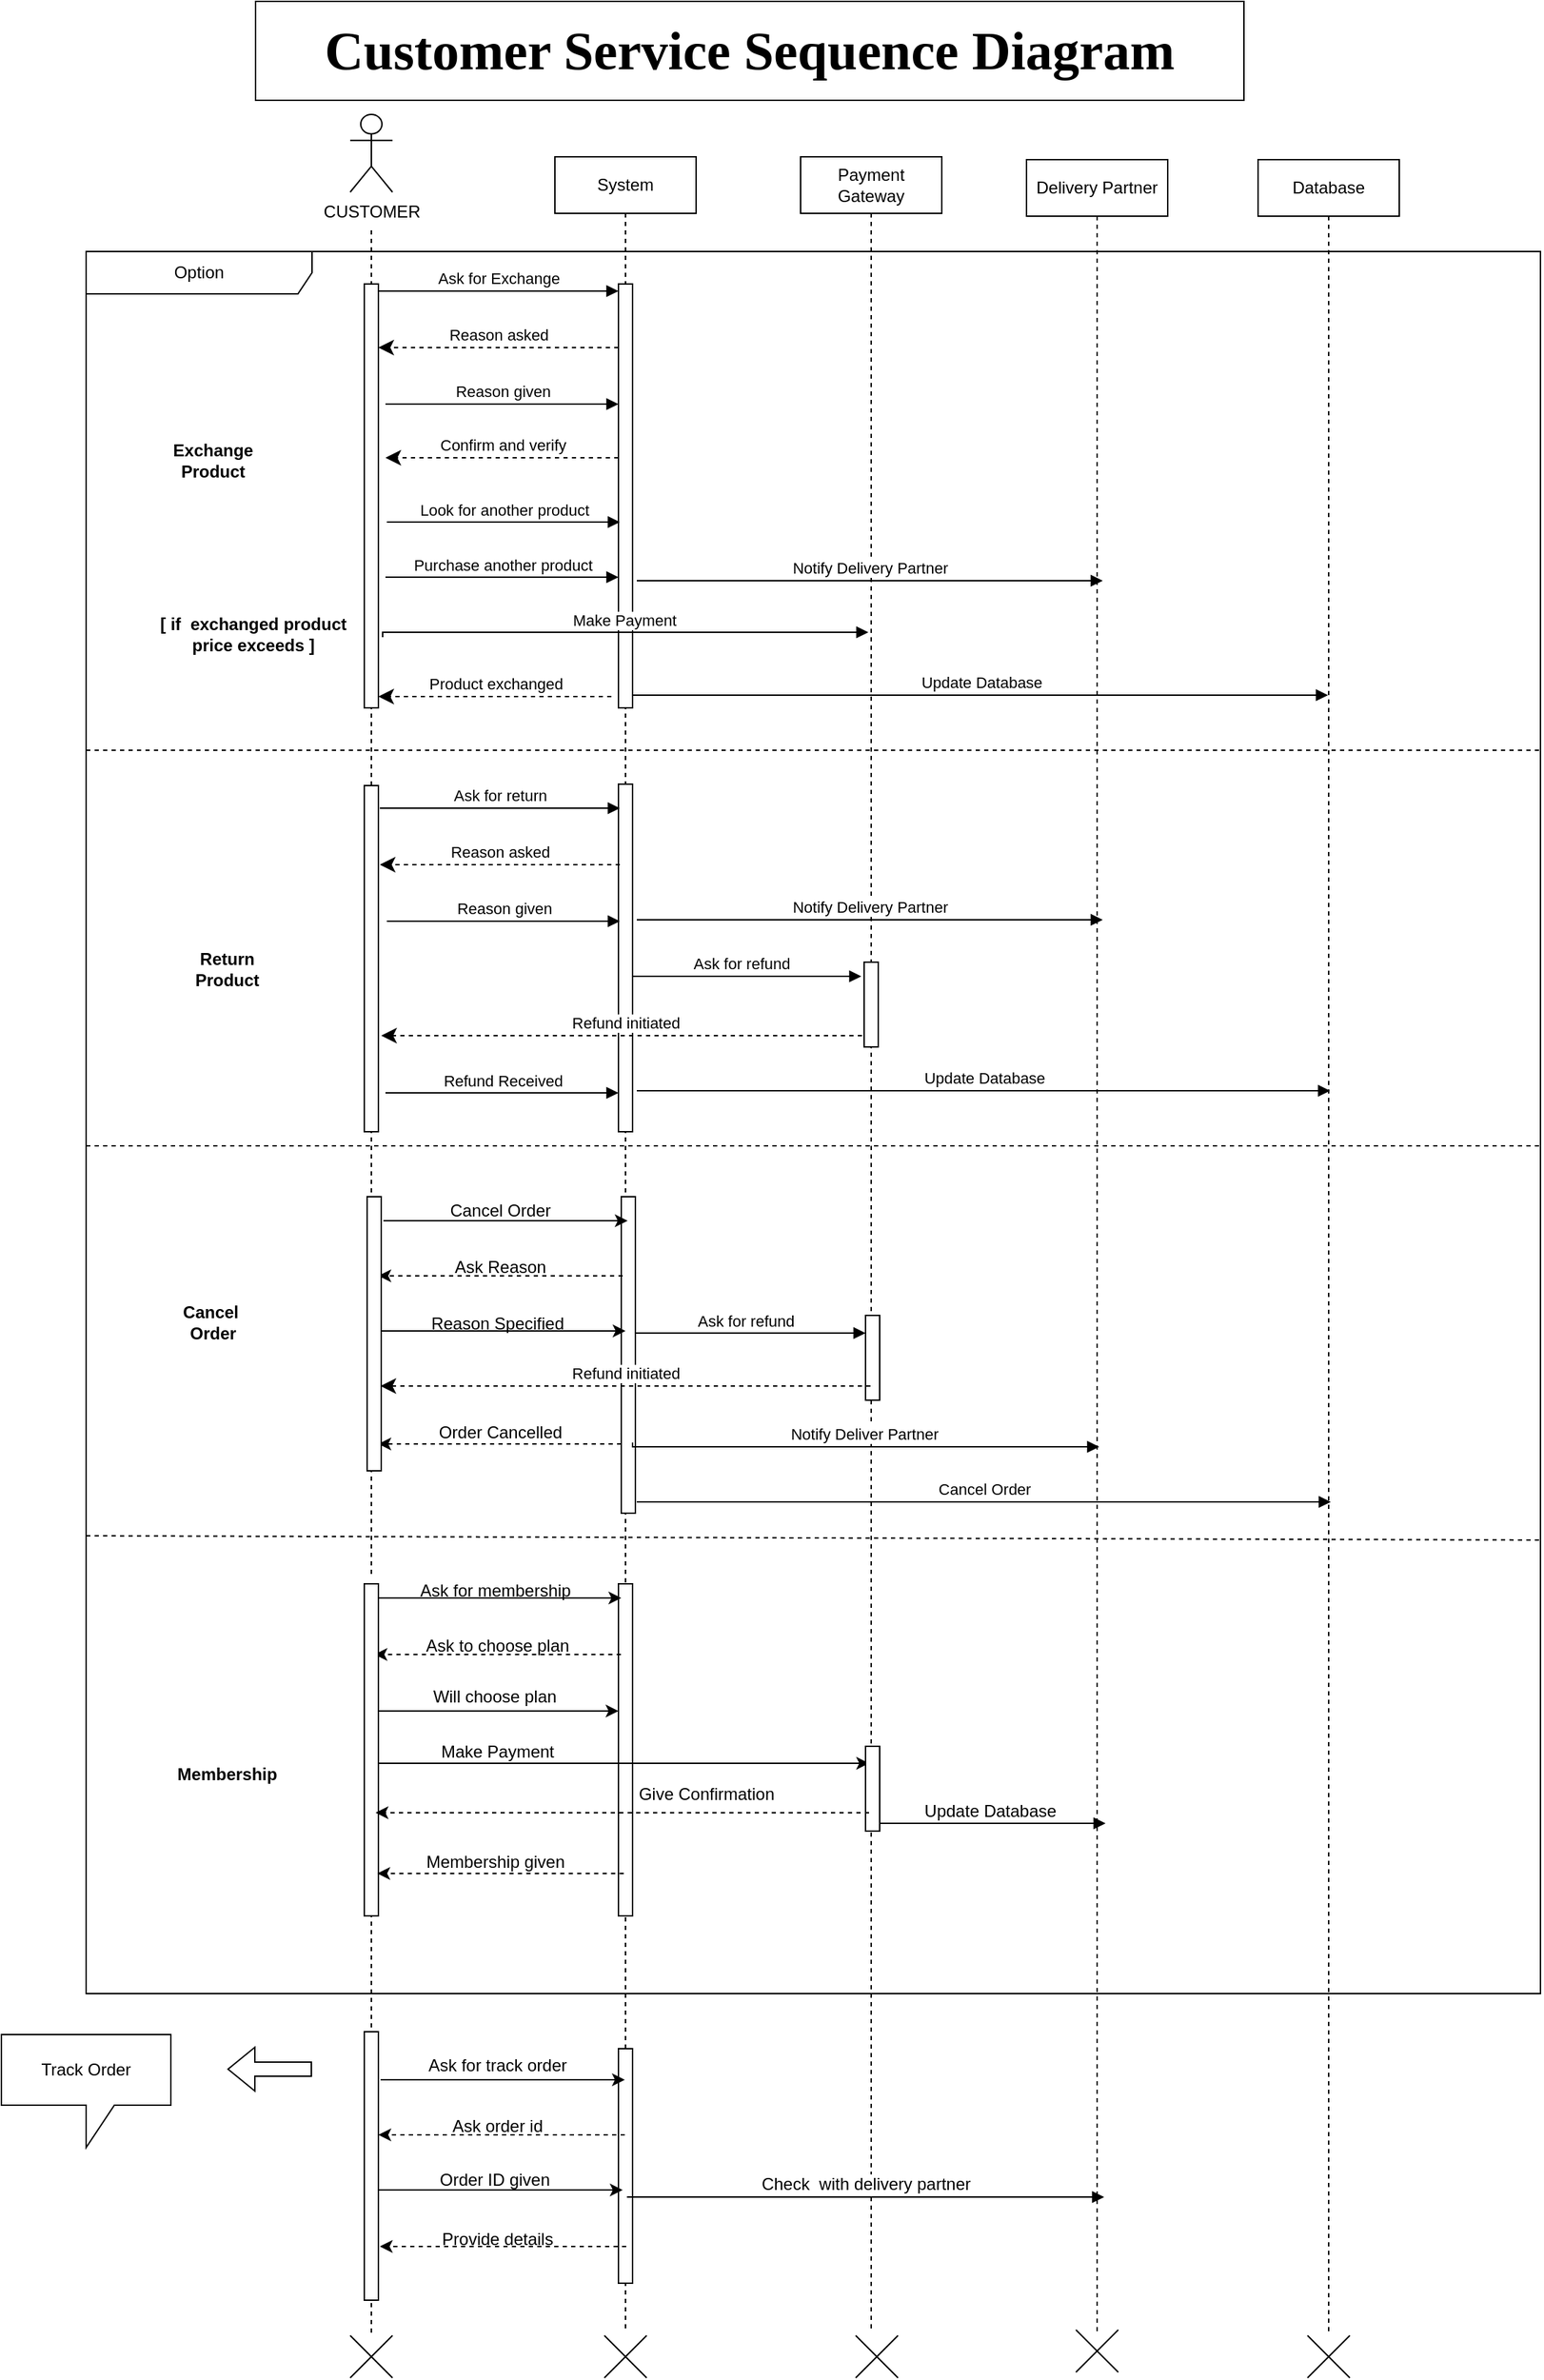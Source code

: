<mxfile version="21.1.4" type="device">
  <diagram name="Page-1" id="2YBvvXClWsGukQMizWep">
    <mxGraphModel dx="880" dy="529" grid="1" gridSize="10" guides="1" tooltips="1" connect="1" arrows="1" fold="1" page="1" pageScale="1" pageWidth="850" pageHeight="1100" math="0" shadow="0">
      <root>
        <mxCell id="0" />
        <mxCell id="1" parent="0" />
        <mxCell id="aHXWF7VdZij6QNH9YrKi-6" value="Ask for refund" style="html=1;verticalAlign=bottom;endArrow=block;edgeStyle=elbowEdgeStyle;elbow=vertical;curved=0;rounded=0;" parent="1" edge="1">
          <mxGeometry relative="1" as="geometry">
            <mxPoint x="512" y="972.5" as="sourcePoint" />
            <Array as="points">
              <mxPoint x="597" y="972.5" />
            </Array>
            <mxPoint x="682" y="972.5" as="targetPoint" />
          </mxGeometry>
        </mxCell>
        <mxCell id="aHXWF7VdZij6QNH9YrKi-2" value="Ask for refund" style="html=1;verticalAlign=bottom;endArrow=block;edgeStyle=elbowEdgeStyle;elbow=vertical;curved=0;rounded=0;" parent="1" edge="1">
          <mxGeometry relative="1" as="geometry">
            <mxPoint x="509" y="720" as="sourcePoint" />
            <Array as="points">
              <mxPoint x="594" y="720" />
            </Array>
            <mxPoint x="679" y="720" as="targetPoint" />
          </mxGeometry>
        </mxCell>
        <mxCell id="Q7leLNWaWWvrys8Wl9My-2" value="" style="endArrow=none;dashed=1;html=1;rounded=0;" parent="1" edge="1">
          <mxGeometry width="50" height="50" relative="1" as="geometry">
            <mxPoint x="332" y="1143" as="sourcePoint" />
            <mxPoint x="332" y="190" as="targetPoint" />
          </mxGeometry>
        </mxCell>
        <mxCell id="aM9ryv3xv72pqoxQDRHE-5" value="System" style="shape=umlLifeline;perimeter=lifelinePerimeter;whiteSpace=wrap;html=1;container=0;dropTarget=0;collapsible=0;recursiveResize=0;outlineConnect=0;portConstraint=eastwest;newEdgeStyle={&quot;edgeStyle&quot;:&quot;elbowEdgeStyle&quot;,&quot;elbow&quot;:&quot;vertical&quot;,&quot;curved&quot;:0,&quot;rounded&quot;:0};" parent="1" vertex="1">
          <mxGeometry x="462" y="140" width="100" height="1540" as="geometry" />
        </mxCell>
        <mxCell id="aM9ryv3xv72pqoxQDRHE-6" value="" style="html=1;points=[];perimeter=orthogonalPerimeter;outlineConnect=0;targetShapes=umlLifeline;portConstraint=eastwest;newEdgeStyle={&quot;edgeStyle&quot;:&quot;elbowEdgeStyle&quot;,&quot;elbow&quot;:&quot;vertical&quot;,&quot;curved&quot;:0,&quot;rounded&quot;:0};" parent="aM9ryv3xv72pqoxQDRHE-5" vertex="1">
          <mxGeometry x="45" y="90" width="10" height="300" as="geometry" />
        </mxCell>
        <mxCell id="E1QkH9HHnVUtqfpC6GMF-5" value="" style="html=1;points=[];perimeter=orthogonalPerimeter;outlineConnect=0;targetShapes=umlLifeline;portConstraint=eastwest;newEdgeStyle={&quot;edgeStyle&quot;:&quot;elbowEdgeStyle&quot;,&quot;elbow&quot;:&quot;vertical&quot;,&quot;curved&quot;:0,&quot;rounded&quot;:0};" parent="aM9ryv3xv72pqoxQDRHE-5" vertex="1">
          <mxGeometry x="45" y="444" width="10" height="246" as="geometry" />
        </mxCell>
        <mxCell id="aM9ryv3xv72pqoxQDRHE-7" value="Ask for Exchange" style="html=1;verticalAlign=bottom;endArrow=block;edgeStyle=elbowEdgeStyle;elbow=vertical;curved=0;rounded=0;" parent="1" edge="1">
          <mxGeometry relative="1" as="geometry">
            <mxPoint x="337" y="235" as="sourcePoint" />
            <Array as="points">
              <mxPoint x="422" y="235" />
            </Array>
            <mxPoint x="507" y="235" as="targetPoint" />
          </mxGeometry>
        </mxCell>
        <mxCell id="aM9ryv3xv72pqoxQDRHE-8" value="Reason asked" style="html=1;verticalAlign=bottom;endArrow=classic;dashed=1;endSize=8;edgeStyle=elbowEdgeStyle;elbow=vertical;curved=0;rounded=0;" parent="1" edge="1">
          <mxGeometry relative="1" as="geometry">
            <mxPoint x="337" y="275" as="targetPoint" />
            <Array as="points">
              <mxPoint x="432" y="275" />
            </Array>
            <mxPoint x="507" y="275" as="sourcePoint" />
          </mxGeometry>
        </mxCell>
        <mxCell id="aM9ryv3xv72pqoxQDRHE-9" value="Reason given" style="html=1;verticalAlign=bottom;endArrow=block;edgeStyle=elbowEdgeStyle;elbow=vertical;curved=0;rounded=0;" parent="1" edge="1">
          <mxGeometry relative="1" as="geometry">
            <mxPoint x="342" y="315" as="sourcePoint" />
            <Array as="points">
              <mxPoint x="432" y="315" />
            </Array>
            <mxPoint x="507" y="315" as="targetPoint" />
          </mxGeometry>
        </mxCell>
        <mxCell id="aM9ryv3xv72pqoxQDRHE-10" value="Confirm and verify" style="html=1;verticalAlign=bottom;endArrow=classic;dashed=1;endSize=8;edgeStyle=elbowEdgeStyle;elbow=vertical;curved=0;rounded=0;" parent="1" edge="1">
          <mxGeometry relative="1" as="geometry">
            <mxPoint x="342" y="353" as="targetPoint" />
            <Array as="points">
              <mxPoint x="422" y="353" />
            </Array>
            <mxPoint x="507" y="353" as="sourcePoint" />
          </mxGeometry>
        </mxCell>
        <mxCell id="E1QkH9HHnVUtqfpC6GMF-2" value="Look for another product" style="html=1;verticalAlign=bottom;endArrow=block;edgeStyle=elbowEdgeStyle;elbow=vertical;curved=0;rounded=0;" parent="1" edge="1">
          <mxGeometry relative="1" as="geometry">
            <mxPoint x="343" y="398.5" as="sourcePoint" />
            <Array as="points">
              <mxPoint x="433" y="398.5" />
            </Array>
            <mxPoint x="508" y="398.5" as="targetPoint" />
          </mxGeometry>
        </mxCell>
        <mxCell id="E1QkH9HHnVUtqfpC6GMF-3" value="Product exchanged" style="html=1;verticalAlign=bottom;endArrow=classic;dashed=1;endSize=8;edgeStyle=elbowEdgeStyle;elbow=vertical;curved=0;rounded=0;" parent="1" edge="1">
          <mxGeometry relative="1" as="geometry">
            <mxPoint x="337" y="522" as="targetPoint" />
            <Array as="points">
              <mxPoint x="417" y="522" />
            </Array>
            <mxPoint x="502" y="522" as="sourcePoint" />
          </mxGeometry>
        </mxCell>
        <mxCell id="E1QkH9HHnVUtqfpC6GMF-4" value="Purchase another product" style="html=1;verticalAlign=bottom;endArrow=block;edgeStyle=elbowEdgeStyle;elbow=vertical;curved=0;rounded=0;" parent="1" edge="1">
          <mxGeometry relative="1" as="geometry">
            <mxPoint x="342" y="437.5" as="sourcePoint" />
            <Array as="points">
              <mxPoint x="432" y="437.5" />
            </Array>
            <mxPoint x="507" y="437.5" as="targetPoint" />
          </mxGeometry>
        </mxCell>
        <mxCell id="E1QkH9HHnVUtqfpC6GMF-6" value="Ask for return" style="html=1;verticalAlign=bottom;endArrow=block;edgeStyle=elbowEdgeStyle;elbow=vertical;curved=0;rounded=0;" parent="1" edge="1">
          <mxGeometry relative="1" as="geometry">
            <mxPoint x="338" y="601" as="sourcePoint" />
            <Array as="points">
              <mxPoint x="423" y="601" />
            </Array>
            <mxPoint x="508" y="601" as="targetPoint" />
          </mxGeometry>
        </mxCell>
        <mxCell id="E1QkH9HHnVUtqfpC6GMF-7" value="Reason asked" style="html=1;verticalAlign=bottom;endArrow=classic;dashed=1;endSize=8;edgeStyle=elbowEdgeStyle;elbow=vertical;curved=0;rounded=0;" parent="1" edge="1">
          <mxGeometry relative="1" as="geometry">
            <mxPoint x="338" y="641" as="targetPoint" />
            <Array as="points">
              <mxPoint x="433" y="641" />
            </Array>
            <mxPoint x="508" y="641" as="sourcePoint" />
          </mxGeometry>
        </mxCell>
        <mxCell id="E1QkH9HHnVUtqfpC6GMF-8" value="Reason given" style="html=1;verticalAlign=bottom;endArrow=block;edgeStyle=elbowEdgeStyle;elbow=vertical;curved=0;rounded=0;" parent="1" edge="1">
          <mxGeometry relative="1" as="geometry">
            <mxPoint x="343" y="681" as="sourcePoint" />
            <Array as="points">
              <mxPoint x="433" y="681" />
            </Array>
            <mxPoint x="508" y="681" as="targetPoint" />
          </mxGeometry>
        </mxCell>
        <mxCell id="E1QkH9HHnVUtqfpC6GMF-9" value="Refund initiated" style="html=1;verticalAlign=bottom;endArrow=classic;dashed=1;endSize=8;edgeStyle=elbowEdgeStyle;elbow=vertical;curved=0;rounded=0;" parent="1" edge="1">
          <mxGeometry relative="1" as="geometry">
            <mxPoint x="339" y="762" as="targetPoint" />
            <Array as="points">
              <mxPoint x="419" y="762" />
            </Array>
            <mxPoint x="685.5" y="762" as="sourcePoint" />
          </mxGeometry>
        </mxCell>
        <mxCell id="E1QkH9HHnVUtqfpC6GMF-12" value="Refund Received" style="html=1;verticalAlign=bottom;endArrow=block;edgeStyle=elbowEdgeStyle;elbow=vertical;curved=0;rounded=0;" parent="1" edge="1">
          <mxGeometry relative="1" as="geometry">
            <mxPoint x="342" y="802.5" as="sourcePoint" />
            <Array as="points">
              <mxPoint x="432" y="802.5" />
            </Array>
            <mxPoint x="507" y="802.5" as="targetPoint" />
          </mxGeometry>
        </mxCell>
        <mxCell id="E1QkH9HHnVUtqfpC6GMF-17" value="" style="endArrow=none;dashed=1;html=1;rounded=0;" parent="1" edge="1">
          <mxGeometry width="50" height="50" relative="1" as="geometry">
            <mxPoint x="130" y="560" as="sourcePoint" />
            <mxPoint x="1160" y="560" as="targetPoint" />
          </mxGeometry>
        </mxCell>
        <mxCell id="HWGIpplcpzCpfQuaUkYN-7" value="" style="html=1;points=[];perimeter=orthogonalPerimeter;outlineConnect=0;targetShapes=umlLifeline;portConstraint=eastwest;newEdgeStyle={&quot;edgeStyle&quot;:&quot;elbowEdgeStyle&quot;,&quot;elbow&quot;:&quot;vertical&quot;,&quot;curved&quot;:0,&quot;rounded&quot;:0};" parent="1" vertex="1">
          <mxGeometry x="507" y="1150" width="10" height="235" as="geometry" />
        </mxCell>
        <mxCell id="HWGIpplcpzCpfQuaUkYN-8" value="" style="endArrow=classic;html=1;rounded=0;" parent="1" edge="1">
          <mxGeometry x="-0.058" y="22" width="50" height="50" relative="1" as="geometry">
            <mxPoint x="336" y="1160" as="sourcePoint" />
            <mxPoint x="509" y="1160" as="targetPoint" />
            <mxPoint as="offset" />
          </mxGeometry>
        </mxCell>
        <mxCell id="HWGIpplcpzCpfQuaUkYN-9" value="Ask for membership" style="text;html=1;strokeColor=none;fillColor=none;align=center;verticalAlign=middle;whiteSpace=wrap;rounded=0;" parent="1" vertex="1">
          <mxGeometry x="357.5" y="1140" width="124" height="30" as="geometry" />
        </mxCell>
        <mxCell id="HWGIpplcpzCpfQuaUkYN-10" value="" style="endArrow=classic;dashed=1;html=1;rounded=0;" parent="1" edge="1">
          <mxGeometry width="50" height="50" relative="1" as="geometry">
            <mxPoint x="508.75" y="1200" as="sourcePoint" />
            <mxPoint x="334.25" y="1200" as="targetPoint" />
          </mxGeometry>
        </mxCell>
        <mxCell id="HWGIpplcpzCpfQuaUkYN-11" value="Ask to choose plan" style="text;html=1;strokeColor=none;fillColor=none;align=center;verticalAlign=middle;whiteSpace=wrap;rounded=0;" parent="1" vertex="1">
          <mxGeometry x="369" y="1179" width="105" height="30" as="geometry" />
        </mxCell>
        <mxCell id="HWGIpplcpzCpfQuaUkYN-12" value="" style="endArrow=classic;html=1;rounded=0;" parent="1" edge="1">
          <mxGeometry x="-0.058" y="22" width="50" height="50" relative="1" as="geometry">
            <mxPoint x="334" y="1240" as="sourcePoint" />
            <mxPoint x="507" y="1240" as="targetPoint" />
            <mxPoint as="offset" />
          </mxGeometry>
        </mxCell>
        <mxCell id="HWGIpplcpzCpfQuaUkYN-13" value="Will choose plan" style="text;html=1;strokeColor=none;fillColor=none;align=center;verticalAlign=middle;whiteSpace=wrap;rounded=0;" parent="1" vertex="1">
          <mxGeometry x="367" y="1215" width="105" height="30" as="geometry" />
        </mxCell>
        <mxCell id="HWGIpplcpzCpfQuaUkYN-17" value="" style="endArrow=classic;html=1;rounded=0;" parent="1" edge="1">
          <mxGeometry x="-0.058" y="22" width="50" height="50" relative="1" as="geometry">
            <mxPoint x="334" y="1277" as="sourcePoint" />
            <mxPoint x="684.5" y="1277" as="targetPoint" />
            <mxPoint as="offset" />
          </mxGeometry>
        </mxCell>
        <mxCell id="HWGIpplcpzCpfQuaUkYN-18" value="Make Payment" style="text;html=1;strokeColor=none;fillColor=none;align=center;verticalAlign=middle;whiteSpace=wrap;rounded=0;" parent="1" vertex="1">
          <mxGeometry x="369" y="1254" width="105" height="30" as="geometry" />
        </mxCell>
        <mxCell id="HWGIpplcpzCpfQuaUkYN-23" value="" style="html=1;points=[];perimeter=orthogonalPerimeter;outlineConnect=0;targetShapes=umlLifeline;portConstraint=eastwest;newEdgeStyle={&quot;edgeStyle&quot;:&quot;elbowEdgeStyle&quot;,&quot;elbow&quot;:&quot;vertical&quot;,&quot;curved&quot;:0,&quot;rounded&quot;:0};" parent="1" vertex="1">
          <mxGeometry x="509" y="876" width="10" height="224" as="geometry" />
        </mxCell>
        <mxCell id="HWGIpplcpzCpfQuaUkYN-24" value="" style="endArrow=classic;html=1;rounded=0;" parent="1" edge="1">
          <mxGeometry x="-0.058" y="22" width="50" height="50" relative="1" as="geometry">
            <mxPoint x="340.5" y="893" as="sourcePoint" />
            <mxPoint x="513.5" y="893" as="targetPoint" />
            <mxPoint as="offset" />
          </mxGeometry>
        </mxCell>
        <mxCell id="HWGIpplcpzCpfQuaUkYN-25" value="Cancel Order" style="text;html=1;strokeColor=none;fillColor=none;align=center;verticalAlign=middle;whiteSpace=wrap;rounded=0;" parent="1" vertex="1">
          <mxGeometry x="371" y="871" width="105" height="30" as="geometry" />
        </mxCell>
        <mxCell id="HWGIpplcpzCpfQuaUkYN-26" value="" style="endArrow=classic;dashed=1;html=1;rounded=0;" parent="1" edge="1">
          <mxGeometry width="50" height="50" relative="1" as="geometry">
            <mxPoint x="510" y="932" as="sourcePoint" />
            <mxPoint x="337" y="932" as="targetPoint" />
          </mxGeometry>
        </mxCell>
        <mxCell id="HWGIpplcpzCpfQuaUkYN-27" value="Ask Reason" style="text;html=1;strokeColor=none;fillColor=none;align=center;verticalAlign=middle;whiteSpace=wrap;rounded=0;" parent="1" vertex="1">
          <mxGeometry x="371" y="911" width="105" height="30" as="geometry" />
        </mxCell>
        <mxCell id="HWGIpplcpzCpfQuaUkYN-28" value="" style="endArrow=classic;html=1;rounded=0;" parent="1" edge="1">
          <mxGeometry x="-0.058" y="22" width="50" height="50" relative="1" as="geometry">
            <mxPoint x="339" y="971" as="sourcePoint" />
            <mxPoint x="512" y="971" as="targetPoint" />
            <mxPoint as="offset" />
          </mxGeometry>
        </mxCell>
        <mxCell id="HWGIpplcpzCpfQuaUkYN-29" value="Reason Specified" style="text;html=1;strokeColor=none;fillColor=none;align=center;verticalAlign=middle;whiteSpace=wrap;rounded=0;" parent="1" vertex="1">
          <mxGeometry x="369" y="951" width="105" height="30" as="geometry" />
        </mxCell>
        <mxCell id="HWGIpplcpzCpfQuaUkYN-30" value="" style="endArrow=classic;dashed=1;html=1;rounded=0;" parent="1" edge="1">
          <mxGeometry width="50" height="50" relative="1" as="geometry">
            <mxPoint x="509" y="1051" as="sourcePoint" />
            <mxPoint x="337" y="1051" as="targetPoint" />
          </mxGeometry>
        </mxCell>
        <mxCell id="HWGIpplcpzCpfQuaUkYN-31" value="Order Cancelled" style="text;html=1;strokeColor=none;fillColor=none;align=center;verticalAlign=middle;whiteSpace=wrap;rounded=0;" parent="1" vertex="1">
          <mxGeometry x="371" y="1028" width="105" height="30" as="geometry" />
        </mxCell>
        <mxCell id="HWGIpplcpzCpfQuaUkYN-37" value="Update Database" style="html=1;verticalAlign=bottom;endArrow=block;edgeStyle=elbowEdgeStyle;elbow=vertical;curved=0;rounded=0;" parent="1" target="2f1ap8L6A0R5Q_B0Q0Pk-2" edge="1">
          <mxGeometry relative="1" as="geometry">
            <mxPoint x="517" y="521" as="sourcePoint" />
            <Array as="points">
              <mxPoint x="607" y="521" />
            </Array>
            <mxPoint x="682" y="521" as="targetPoint" />
          </mxGeometry>
        </mxCell>
        <mxCell id="HWGIpplcpzCpfQuaUkYN-46" value="Update Database" style="html=1;verticalAlign=bottom;endArrow=block;edgeStyle=elbowEdgeStyle;elbow=vertical;curved=0;rounded=0;fontSize=12;" parent="1" edge="1">
          <mxGeometry relative="1" as="geometry">
            <mxPoint x="687" y="1319.5" as="sourcePoint" />
            <Array as="points">
              <mxPoint x="777" y="1319.5" />
            </Array>
            <mxPoint x="852" y="1319.5" as="targetPoint" />
          </mxGeometry>
        </mxCell>
        <mxCell id="HWGIpplcpzCpfQuaUkYN-51" value="" style="shape=umlDestroy;html=1;" parent="1" vertex="1">
          <mxGeometry x="317" y="1682" width="30" height="30" as="geometry" />
        </mxCell>
        <mxCell id="HWGIpplcpzCpfQuaUkYN-52" value="" style="shape=umlDestroy;html=1;" parent="1" vertex="1">
          <mxGeometry x="497" y="1682" width="30" height="30" as="geometry" />
        </mxCell>
        <mxCell id="HWGIpplcpzCpfQuaUkYN-57" value="&lt;b&gt;&lt;font style=&quot;font-size: 38px;&quot; face=&quot;Comic Sans MS&quot;&gt;Customer Service Sequence Diagram&lt;/font&gt;&lt;/b&gt;" style="rounded=0;whiteSpace=wrap;html=1;" parent="1" vertex="1">
          <mxGeometry x="250" y="30" width="700" height="70" as="geometry" />
        </mxCell>
        <mxCell id="a_GYPb0rhDMv-BSxC3Kf-1" value="Option" style="shape=umlFrame;whiteSpace=wrap;html=1;pointerEvents=0;recursiveResize=0;container=1;collapsible=0;width=160;" parent="1" vertex="1">
          <mxGeometry x="130" y="207" width="1030" height="1233" as="geometry" />
        </mxCell>
        <mxCell id="2f1ap8L6A0R5Q_B0Q0Pk-7" value="Exchange Product" style="text;html=1;strokeColor=none;fillColor=none;align=center;verticalAlign=middle;whiteSpace=wrap;rounded=0;fontStyle=1" parent="a_GYPb0rhDMv-BSxC3Kf-1" vertex="1">
          <mxGeometry x="60" y="133" width="60" height="30" as="geometry" />
        </mxCell>
        <mxCell id="2f1ap8L6A0R5Q_B0Q0Pk-8" value="Return Product" style="text;html=1;strokeColor=none;fillColor=none;align=center;verticalAlign=middle;whiteSpace=wrap;rounded=0;fontStyle=1" parent="a_GYPb0rhDMv-BSxC3Kf-1" vertex="1">
          <mxGeometry x="70" y="493" width="60" height="30" as="geometry" />
        </mxCell>
        <mxCell id="aHXWF7VdZij6QNH9YrKi-9" value="" style="endArrow=none;dashed=1;html=1;rounded=0;" parent="a_GYPb0rhDMv-BSxC3Kf-1" edge="1">
          <mxGeometry width="50" height="50" relative="1" as="geometry">
            <mxPoint y="633" as="sourcePoint" />
            <mxPoint x="1030" y="633" as="targetPoint" />
          </mxGeometry>
        </mxCell>
        <mxCell id="aHXWF7VdZij6QNH9YrKi-10" value="Cancel&amp;nbsp;&lt;br&gt;Order" style="text;html=1;strokeColor=none;fillColor=none;align=center;verticalAlign=middle;whiteSpace=wrap;rounded=0;fontStyle=1" parent="a_GYPb0rhDMv-BSxC3Kf-1" vertex="1">
          <mxGeometry x="60" y="743" width="60" height="30" as="geometry" />
        </mxCell>
        <mxCell id="k3b0_p59cm_DGT6ctT7J-16" value="" style="endArrow=none;dashed=1;html=1;rounded=0;" parent="a_GYPb0rhDMv-BSxC3Kf-1" edge="1">
          <mxGeometry width="50" height="50" relative="1" as="geometry">
            <mxPoint y="909" as="sourcePoint" />
            <mxPoint x="1030" y="912" as="targetPoint" />
          </mxGeometry>
        </mxCell>
        <mxCell id="k3b0_p59cm_DGT6ctT7J-17" value="Membership" style="text;html=1;strokeColor=none;fillColor=none;align=center;verticalAlign=middle;whiteSpace=wrap;rounded=0;fontStyle=1" parent="a_GYPb0rhDMv-BSxC3Kf-1" vertex="1">
          <mxGeometry x="70" y="1063" width="60" height="30" as="geometry" />
        </mxCell>
        <mxCell id="VOPcjy-74_ZzOga1vLvi-1" value="[ if&amp;nbsp; exchanged product price exceeds ]" style="text;html=1;strokeColor=none;fillColor=none;align=center;verticalAlign=middle;whiteSpace=wrap;rounded=0;fontStyle=1" vertex="1" parent="a_GYPb0rhDMv-BSxC3Kf-1">
          <mxGeometry x="50" y="256" width="137" height="30" as="geometry" />
        </mxCell>
        <mxCell id="Q7leLNWaWWvrys8Wl9My-1" value="CUSTOMER" style="shape=umlActor;verticalLabelPosition=bottom;verticalAlign=top;html=1;outlineConnect=0;" parent="1" vertex="1">
          <mxGeometry x="317" y="110" width="30" height="55" as="geometry" />
        </mxCell>
        <mxCell id="Q7leLNWaWWvrys8Wl9My-4" value="" style="html=1;points=[];perimeter=orthogonalPerimeter;outlineConnect=0;targetShapes=umlLifeline;portConstraint=eastwest;newEdgeStyle={&quot;edgeStyle&quot;:&quot;elbowEdgeStyle&quot;,&quot;elbow&quot;:&quot;vertical&quot;,&quot;curved&quot;:0,&quot;rounded&quot;:0};" parent="1" vertex="1">
          <mxGeometry x="327" y="585" width="10" height="245" as="geometry" />
        </mxCell>
        <mxCell id="Q7leLNWaWWvrys8Wl9My-5" value="" style="html=1;points=[];perimeter=orthogonalPerimeter;outlineConnect=0;targetShapes=umlLifeline;portConstraint=eastwest;newEdgeStyle={&quot;edgeStyle&quot;:&quot;elbowEdgeStyle&quot;,&quot;elbow&quot;:&quot;vertical&quot;,&quot;curved&quot;:0,&quot;rounded&quot;:0};" parent="1" vertex="1">
          <mxGeometry x="327" y="230" width="10" height="300" as="geometry" />
        </mxCell>
        <mxCell id="Q7leLNWaWWvrys8Wl9My-6" value="" style="html=1;points=[];perimeter=orthogonalPerimeter;outlineConnect=0;targetShapes=umlLifeline;portConstraint=eastwest;newEdgeStyle={&quot;edgeStyle&quot;:&quot;elbowEdgeStyle&quot;,&quot;elbow&quot;:&quot;vertical&quot;,&quot;curved&quot;:0,&quot;rounded&quot;:0};" parent="1" vertex="1">
          <mxGeometry x="329" y="876" width="10" height="194" as="geometry" />
        </mxCell>
        <mxCell id="2f1ap8L6A0R5Q_B0Q0Pk-2" value="Database" style="shape=umlLifeline;perimeter=lifelinePerimeter;whiteSpace=wrap;html=1;container=0;dropTarget=0;collapsible=0;recursiveResize=0;outlineConnect=0;portConstraint=eastwest;newEdgeStyle={&quot;edgeStyle&quot;:&quot;elbowEdgeStyle&quot;,&quot;elbow&quot;:&quot;vertical&quot;,&quot;curved&quot;:0,&quot;rounded&quot;:0};" parent="1" vertex="1">
          <mxGeometry x="960" y="142" width="100" height="1540" as="geometry" />
        </mxCell>
        <mxCell id="2f1ap8L6A0R5Q_B0Q0Pk-6" value="" style="shape=umlDestroy;html=1;" parent="1" vertex="1">
          <mxGeometry x="675" y="1682" width="30" height="30" as="geometry" />
        </mxCell>
        <mxCell id="aHXWF7VdZij6QNH9YrKi-1" value="Payment&lt;br&gt;Gateway" style="shape=umlLifeline;perimeter=lifelinePerimeter;whiteSpace=wrap;html=1;container=0;dropTarget=0;collapsible=0;recursiveResize=0;outlineConnect=0;portConstraint=eastwest;newEdgeStyle={&quot;edgeStyle&quot;:&quot;elbowEdgeStyle&quot;,&quot;elbow&quot;:&quot;vertical&quot;,&quot;curved&quot;:0,&quot;rounded&quot;:0};" parent="1" vertex="1">
          <mxGeometry x="636" y="140" width="100" height="1540" as="geometry" />
        </mxCell>
        <mxCell id="aHXWF7VdZij6QNH9YrKi-3" value="" style="html=1;points=[];perimeter=orthogonalPerimeter;outlineConnect=0;targetShapes=umlLifeline;portConstraint=eastwest;newEdgeStyle={&quot;edgeStyle&quot;:&quot;elbowEdgeStyle&quot;,&quot;elbow&quot;:&quot;vertical&quot;,&quot;curved&quot;:0,&quot;rounded&quot;:0};" parent="aHXWF7VdZij6QNH9YrKi-1" vertex="1">
          <mxGeometry x="45" y="570" width="10" height="60" as="geometry" />
        </mxCell>
        <mxCell id="aHXWF7VdZij6QNH9YrKi-14" value="" style="html=1;points=[];perimeter=orthogonalPerimeter;outlineConnect=0;targetShapes=umlLifeline;portConstraint=eastwest;newEdgeStyle={&quot;edgeStyle&quot;:&quot;elbowEdgeStyle&quot;,&quot;elbow&quot;:&quot;vertical&quot;,&quot;curved&quot;:0,&quot;rounded&quot;:0};" parent="aHXWF7VdZij6QNH9YrKi-1" vertex="1">
          <mxGeometry x="46" y="1125" width="10" height="60" as="geometry" />
        </mxCell>
        <mxCell id="VOPcjy-74_ZzOga1vLvi-8" value="" style="html=1;points=[];perimeter=orthogonalPerimeter;outlineConnect=0;targetShapes=umlLifeline;portConstraint=eastwest;newEdgeStyle={&quot;edgeStyle&quot;:&quot;elbowEdgeStyle&quot;,&quot;elbow&quot;:&quot;vertical&quot;,&quot;curved&quot;:0,&quot;rounded&quot;:0};" vertex="1" parent="aHXWF7VdZij6QNH9YrKi-1">
          <mxGeometry x="46" y="820" width="10" height="60" as="geometry" />
        </mxCell>
        <mxCell id="aHXWF7VdZij6QNH9YrKi-4" value="" style="endArrow=none;dashed=1;html=1;rounded=0;" parent="1" edge="1">
          <mxGeometry width="50" height="50" relative="1" as="geometry">
            <mxPoint x="332" y="1680" as="sourcePoint" />
            <mxPoint x="332" y="1333" as="targetPoint" />
          </mxGeometry>
        </mxCell>
        <mxCell id="HWGIpplcpzCpfQuaUkYN-6" value="" style="html=1;points=[];perimeter=orthogonalPerimeter;outlineConnect=0;targetShapes=umlLifeline;portConstraint=eastwest;newEdgeStyle={&quot;edgeStyle&quot;:&quot;elbowEdgeStyle&quot;,&quot;elbow&quot;:&quot;vertical&quot;,&quot;curved&quot;:0,&quot;rounded&quot;:0};" parent="1" vertex="1">
          <mxGeometry x="327" y="1150" width="10" height="235" as="geometry" />
        </mxCell>
        <mxCell id="aHXWF7VdZij6QNH9YrKi-5" value="Cancel Order" style="html=1;verticalAlign=bottom;endArrow=block;edgeStyle=elbowEdgeStyle;elbow=vertical;curved=0;rounded=0;" parent="1" edge="1">
          <mxGeometry relative="1" as="geometry">
            <mxPoint x="520" y="1092" as="sourcePoint" />
            <Array as="points">
              <mxPoint x="711.5" y="1092" />
              <mxPoint x="801.5" y="1122" />
              <mxPoint x="936.5" y="1092" />
            </Array>
            <mxPoint x="1011.5" y="1092" as="targetPoint" />
          </mxGeometry>
        </mxCell>
        <mxCell id="aHXWF7VdZij6QNH9YrKi-7" value="Refund initiated" style="html=1;verticalAlign=bottom;endArrow=classic;dashed=1;endSize=8;edgeStyle=elbowEdgeStyle;elbow=vertical;curved=0;rounded=0;" parent="1" edge="1">
          <mxGeometry relative="1" as="geometry">
            <mxPoint x="338.5" y="1010" as="targetPoint" />
            <Array as="points">
              <mxPoint x="418.5" y="1010" />
            </Array>
            <mxPoint x="685.5" y="1010" as="sourcePoint" />
          </mxGeometry>
        </mxCell>
        <mxCell id="HWGIpplcpzCpfQuaUkYN-38" value="Update Database" style="html=1;verticalAlign=bottom;endArrow=block;edgeStyle=elbowEdgeStyle;elbow=vertical;curved=0;rounded=0;" parent="1" edge="1">
          <mxGeometry relative="1" as="geometry">
            <mxPoint x="520" y="801" as="sourcePoint" />
            <Array as="points">
              <mxPoint x="936" y="801" />
            </Array>
            <mxPoint x="1011" y="801" as="targetPoint" />
          </mxGeometry>
        </mxCell>
        <mxCell id="aHXWF7VdZij6QNH9YrKi-12" value="" style="endArrow=classic;dashed=1;html=1;rounded=0;" parent="1" edge="1">
          <mxGeometry width="50" height="50" relative="1" as="geometry">
            <mxPoint x="684.5" y="1312" as="sourcePoint" />
            <mxPoint x="335" y="1312" as="targetPoint" />
          </mxGeometry>
        </mxCell>
        <mxCell id="aHXWF7VdZij6QNH9YrKi-13" value="Give Confirmation" style="text;html=1;strokeColor=none;fillColor=none;align=center;verticalAlign=middle;whiteSpace=wrap;rounded=0;" parent="1" vertex="1">
          <mxGeometry x="517" y="1284" width="105" height="30" as="geometry" />
        </mxCell>
        <mxCell id="aHXWF7VdZij6QNH9YrKi-16" value="" style="endArrow=classic;dashed=1;html=1;rounded=0;" parent="1" edge="1">
          <mxGeometry width="50" height="50" relative="1" as="geometry">
            <mxPoint x="510.75" y="1355" as="sourcePoint" />
            <mxPoint x="336.25" y="1355" as="targetPoint" />
          </mxGeometry>
        </mxCell>
        <mxCell id="aHXWF7VdZij6QNH9YrKi-17" value="Membership given" style="text;html=1;strokeColor=none;fillColor=none;align=center;verticalAlign=middle;whiteSpace=wrap;rounded=0;" parent="1" vertex="1">
          <mxGeometry x="360" y="1332" width="120" height="30" as="geometry" />
        </mxCell>
        <mxCell id="aHXWF7VdZij6QNH9YrKi-23" value="" style="shape=umlDestroy;html=1;" parent="1" vertex="1">
          <mxGeometry x="831" y="1678" width="30" height="30" as="geometry" />
        </mxCell>
        <mxCell id="k3b0_p59cm_DGT6ctT7J-1" value="Make Payment" style="html=1;verticalAlign=bottom;endArrow=block;edgeStyle=elbowEdgeStyle;elbow=vertical;curved=0;rounded=0;" parent="1" edge="1">
          <mxGeometry relative="1" as="geometry">
            <mxPoint x="340" y="480" as="sourcePoint" />
            <Array as="points">
              <mxPoint x="609" y="476.5" />
            </Array>
            <mxPoint x="684" y="476.5" as="targetPoint" />
          </mxGeometry>
        </mxCell>
        <mxCell id="k3b0_p59cm_DGT6ctT7J-2" value="" style="html=1;points=[];perimeter=orthogonalPerimeter;outlineConnect=0;targetShapes=umlLifeline;portConstraint=eastwest;newEdgeStyle={&quot;edgeStyle&quot;:&quot;elbowEdgeStyle&quot;,&quot;elbow&quot;:&quot;vertical&quot;,&quot;curved&quot;:0,&quot;rounded&quot;:0};" parent="1" vertex="1">
          <mxGeometry x="507" y="1479" width="10" height="166" as="geometry" />
        </mxCell>
        <mxCell id="k3b0_p59cm_DGT6ctT7J-3" value="" style="endArrow=classic;html=1;rounded=0;" parent="1" edge="1">
          <mxGeometry x="-0.058" y="22" width="50" height="50" relative="1" as="geometry">
            <mxPoint x="338.5" y="1501" as="sourcePoint" />
            <mxPoint x="511.5" y="1501" as="targetPoint" />
            <mxPoint as="offset" />
          </mxGeometry>
        </mxCell>
        <mxCell id="k3b0_p59cm_DGT6ctT7J-4" value="Ask for track order" style="text;html=1;strokeColor=none;fillColor=none;align=center;verticalAlign=middle;whiteSpace=wrap;rounded=0;" parent="1" vertex="1">
          <mxGeometry x="369" y="1476" width="105" height="30" as="geometry" />
        </mxCell>
        <mxCell id="k3b0_p59cm_DGT6ctT7J-5" value="" style="endArrow=classic;dashed=1;html=1;rounded=0;" parent="1" edge="1">
          <mxGeometry width="50" height="50" relative="1" as="geometry">
            <mxPoint x="511.5" y="1540" as="sourcePoint" />
            <mxPoint x="337" y="1540" as="targetPoint" />
          </mxGeometry>
        </mxCell>
        <mxCell id="k3b0_p59cm_DGT6ctT7J-6" value="Ask order id" style="text;html=1;strokeColor=none;fillColor=none;align=center;verticalAlign=middle;whiteSpace=wrap;rounded=0;" parent="1" vertex="1">
          <mxGeometry x="369" y="1519" width="105" height="30" as="geometry" />
        </mxCell>
        <mxCell id="k3b0_p59cm_DGT6ctT7J-7" value="" style="endArrow=classic;html=1;rounded=0;" parent="1" edge="1">
          <mxGeometry x="-0.058" y="22" width="50" height="50" relative="1" as="geometry">
            <mxPoint x="337" y="1579" as="sourcePoint" />
            <mxPoint x="510" y="1579" as="targetPoint" />
            <mxPoint as="offset" />
          </mxGeometry>
        </mxCell>
        <mxCell id="k3b0_p59cm_DGT6ctT7J-8" value="Order ID given" style="text;html=1;strokeColor=none;fillColor=none;align=center;verticalAlign=middle;whiteSpace=wrap;rounded=0;" parent="1" vertex="1">
          <mxGeometry x="367" y="1557" width="105" height="30" as="geometry" />
        </mxCell>
        <mxCell id="k3b0_p59cm_DGT6ctT7J-9" value="" style="endArrow=classic;dashed=1;html=1;rounded=0;" parent="1" edge="1">
          <mxGeometry width="50" height="50" relative="1" as="geometry">
            <mxPoint x="512.5" y="1619" as="sourcePoint" />
            <mxPoint x="338" y="1619" as="targetPoint" />
          </mxGeometry>
        </mxCell>
        <mxCell id="k3b0_p59cm_DGT6ctT7J-10" value="Provide details" style="text;html=1;strokeColor=none;fillColor=none;align=center;verticalAlign=middle;whiteSpace=wrap;rounded=0;" parent="1" vertex="1">
          <mxGeometry x="369" y="1599" width="105" height="30" as="geometry" />
        </mxCell>
        <mxCell id="k3b0_p59cm_DGT6ctT7J-12" value="Check&amp;nbsp; with delivery partner" style="html=1;verticalAlign=bottom;endArrow=block;edgeStyle=elbowEdgeStyle;elbow=vertical;curved=0;rounded=0;fontSize=12;" parent="1" edge="1">
          <mxGeometry relative="1" as="geometry">
            <mxPoint x="513" y="1584" as="sourcePoint" />
            <Array as="points">
              <mxPoint x="776" y="1584" />
            </Array>
            <mxPoint x="851" y="1584" as="targetPoint" />
          </mxGeometry>
        </mxCell>
        <mxCell id="k3b0_p59cm_DGT6ctT7J-13" value="" style="shape=flexArrow;endArrow=classic;html=1;rounded=0;" parent="1" edge="1">
          <mxGeometry width="50" height="50" relative="1" as="geometry">
            <mxPoint x="290" y="1493.5" as="sourcePoint" />
            <mxPoint x="230" y="1493.5" as="targetPoint" />
          </mxGeometry>
        </mxCell>
        <mxCell id="k3b0_p59cm_DGT6ctT7J-14" value="Track Order" style="shape=callout;whiteSpace=wrap;html=1;perimeter=calloutPerimeter;" parent="1" vertex="1">
          <mxGeometry x="70" y="1469" width="120" height="80" as="geometry" />
        </mxCell>
        <mxCell id="k3b0_p59cm_DGT6ctT7J-15" value="" style="html=1;points=[];perimeter=orthogonalPerimeter;outlineConnect=0;targetShapes=umlLifeline;portConstraint=eastwest;newEdgeStyle={&quot;edgeStyle&quot;:&quot;elbowEdgeStyle&quot;,&quot;elbow&quot;:&quot;vertical&quot;,&quot;curved&quot;:0,&quot;rounded&quot;:0};" parent="1" vertex="1">
          <mxGeometry x="327" y="1467" width="10" height="190" as="geometry" />
        </mxCell>
        <mxCell id="VOPcjy-74_ZzOga1vLvi-2" value="Delivery Partner" style="shape=umlLifeline;perimeter=lifelinePerimeter;whiteSpace=wrap;html=1;container=0;dropTarget=0;collapsible=0;recursiveResize=0;outlineConnect=0;portConstraint=eastwest;newEdgeStyle={&quot;edgeStyle&quot;:&quot;elbowEdgeStyle&quot;,&quot;elbow&quot;:&quot;vertical&quot;,&quot;curved&quot;:0,&quot;rounded&quot;:0};" vertex="1" parent="1">
          <mxGeometry x="796" y="142" width="100" height="1540" as="geometry" />
        </mxCell>
        <mxCell id="VOPcjy-74_ZzOga1vLvi-3" value="Notify Delivery Partner" style="html=1;verticalAlign=bottom;endArrow=block;edgeStyle=elbowEdgeStyle;elbow=vertical;curved=0;rounded=0;" edge="1" parent="1">
          <mxGeometry relative="1" as="geometry">
            <mxPoint x="520" y="440" as="sourcePoint" />
            <Array as="points">
              <mxPoint x="775" y="440" />
            </Array>
            <mxPoint x="850" y="440" as="targetPoint" />
          </mxGeometry>
        </mxCell>
        <mxCell id="VOPcjy-74_ZzOga1vLvi-4" value="Notify Delivery Partner" style="html=1;verticalAlign=bottom;endArrow=block;edgeStyle=elbowEdgeStyle;elbow=vertical;curved=0;rounded=0;" edge="1" parent="1">
          <mxGeometry relative="1" as="geometry">
            <mxPoint x="520" y="680" as="sourcePoint" />
            <Array as="points">
              <mxPoint x="775" y="680" />
            </Array>
            <mxPoint x="850" y="680" as="targetPoint" />
          </mxGeometry>
        </mxCell>
        <mxCell id="VOPcjy-74_ZzOga1vLvi-5" value="Notify Deliver Partner" style="html=1;verticalAlign=bottom;endArrow=block;edgeStyle=elbowEdgeStyle;elbow=vertical;curved=0;rounded=0;" edge="1" parent="1">
          <mxGeometry relative="1" as="geometry">
            <mxPoint x="517" y="1050" as="sourcePoint" />
            <Array as="points">
              <mxPoint x="547.5" y="1053" />
              <mxPoint x="637.5" y="1083" />
              <mxPoint x="772.5" y="1053" />
            </Array>
            <mxPoint x="847.5" y="1053" as="targetPoint" />
          </mxGeometry>
        </mxCell>
        <mxCell id="VOPcjy-74_ZzOga1vLvi-7" value="" style="shape=umlDestroy;html=1;" vertex="1" parent="1">
          <mxGeometry x="995" y="1682" width="30" height="30" as="geometry" />
        </mxCell>
      </root>
    </mxGraphModel>
  </diagram>
</mxfile>
